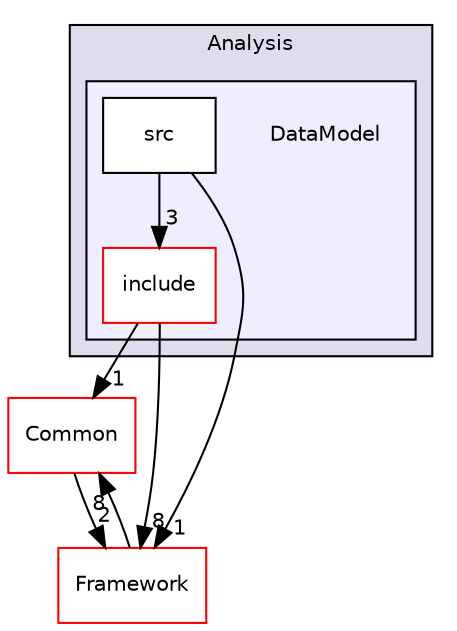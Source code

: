 digraph "/home/travis/build/AliceO2Group/AliceO2/Analysis/DataModel" {
  bgcolor=transparent;
  compound=true
  node [ fontsize="10", fontname="Helvetica"];
  edge [ labelfontsize="10", labelfontname="Helvetica"];
  subgraph clusterdir_19b17cb436010079e3d017a29cb7858f {
    graph [ bgcolor="#ddddee", pencolor="black", label="Analysis" fontname="Helvetica", fontsize="10", URL="dir_19b17cb436010079e3d017a29cb7858f.html"]
  subgraph clusterdir_f41dd59f861c855ea21b0dc3111cb7b0 {
    graph [ bgcolor="#eeeeff", pencolor="black", label="" URL="dir_f41dd59f861c855ea21b0dc3111cb7b0.html"];
    dir_f41dd59f861c855ea21b0dc3111cb7b0 [shape=plaintext label="DataModel"];
    dir_7683e4c5aa7478ea0e5a46a41c8497b7 [shape=box label="include" color="red" fillcolor="white" style="filled" URL="dir_7683e4c5aa7478ea0e5a46a41c8497b7.html"];
    dir_11c44d21aa48687fb93b207a13bbbfe3 [shape=box label="src" color="black" fillcolor="white" style="filled" URL="dir_11c44d21aa48687fb93b207a13bbbfe3.html"];
  }
  }
  dir_4ab6b4cc6a7edbff49100e9123df213f [shape=box label="Common" color="red" URL="dir_4ab6b4cc6a7edbff49100e9123df213f.html"];
  dir_bcbb2cf9a3d3d83e5515c82071a07177 [shape=box label="Framework" color="red" URL="dir_bcbb2cf9a3d3d83e5515c82071a07177.html"];
  dir_11c44d21aa48687fb93b207a13bbbfe3->dir_7683e4c5aa7478ea0e5a46a41c8497b7 [headlabel="3", labeldistance=1.5 headhref="dir_000012_000010.html"];
  dir_11c44d21aa48687fb93b207a13bbbfe3->dir_bcbb2cf9a3d3d83e5515c82071a07177 [headlabel="1", labeldistance=1.5 headhref="dir_000012_000013.html"];
  dir_4ab6b4cc6a7edbff49100e9123df213f->dir_bcbb2cf9a3d3d83e5515c82071a07177 [headlabel="2", labeldistance=1.5 headhref="dir_000027_000013.html"];
  dir_7683e4c5aa7478ea0e5a46a41c8497b7->dir_4ab6b4cc6a7edbff49100e9123df213f [headlabel="1", labeldistance=1.5 headhref="dir_000010_000027.html"];
  dir_7683e4c5aa7478ea0e5a46a41c8497b7->dir_bcbb2cf9a3d3d83e5515c82071a07177 [headlabel="8", labeldistance=1.5 headhref="dir_000010_000013.html"];
  dir_bcbb2cf9a3d3d83e5515c82071a07177->dir_4ab6b4cc6a7edbff49100e9123df213f [headlabel="8", labeldistance=1.5 headhref="dir_000013_000027.html"];
}
